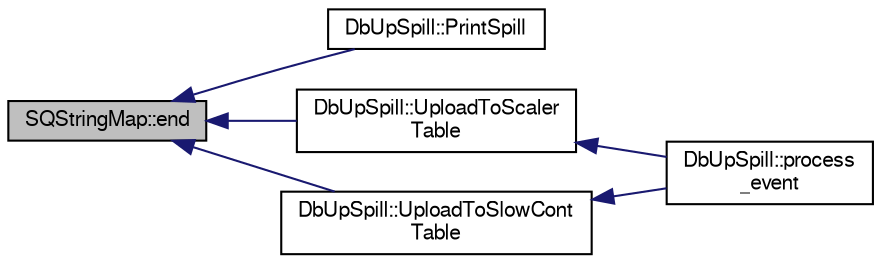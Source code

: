 digraph "SQStringMap::end"
{
  bgcolor="transparent";
  edge [fontname="FreeSans",fontsize="10",labelfontname="FreeSans",labelfontsize="10"];
  node [fontname="FreeSans",fontsize="10",shape=record];
  rankdir="LR";
  Node1 [label="SQStringMap::end",height=0.2,width=0.4,color="black", fillcolor="grey75", style="filled" fontcolor="black"];
  Node1 -> Node2 [dir="back",color="midnightblue",fontsize="10",style="solid",fontname="FreeSans"];
  Node2 [label="DbUpSpill::PrintSpill",height=0.2,width=0.4,color="black",URL="$da/dbe/classDbUpSpill.html#a1785c83b3716157d8cadeecf8351ae2c"];
  Node1 -> Node3 [dir="back",color="midnightblue",fontsize="10",style="solid",fontname="FreeSans"];
  Node3 [label="DbUpSpill::UploadToScaler\lTable",height=0.2,width=0.4,color="black",URL="$da/dbe/classDbUpSpill.html#a7dde2019beca93d5ce60c830dfab0384"];
  Node3 -> Node4 [dir="back",color="midnightblue",fontsize="10",style="solid",fontname="FreeSans"];
  Node4 [label="DbUpSpill::process\l_event",height=0.2,width=0.4,color="black",URL="$da/dbe/classDbUpSpill.html#a40696735da3084f1e3e649bff1e63379"];
  Node1 -> Node5 [dir="back",color="midnightblue",fontsize="10",style="solid",fontname="FreeSans"];
  Node5 [label="DbUpSpill::UploadToSlowCont\lTable",height=0.2,width=0.4,color="black",URL="$da/dbe/classDbUpSpill.html#a566bd9523d5240f6a09d44a5ca08c429"];
  Node5 -> Node4 [dir="back",color="midnightblue",fontsize="10",style="solid",fontname="FreeSans"];
}
